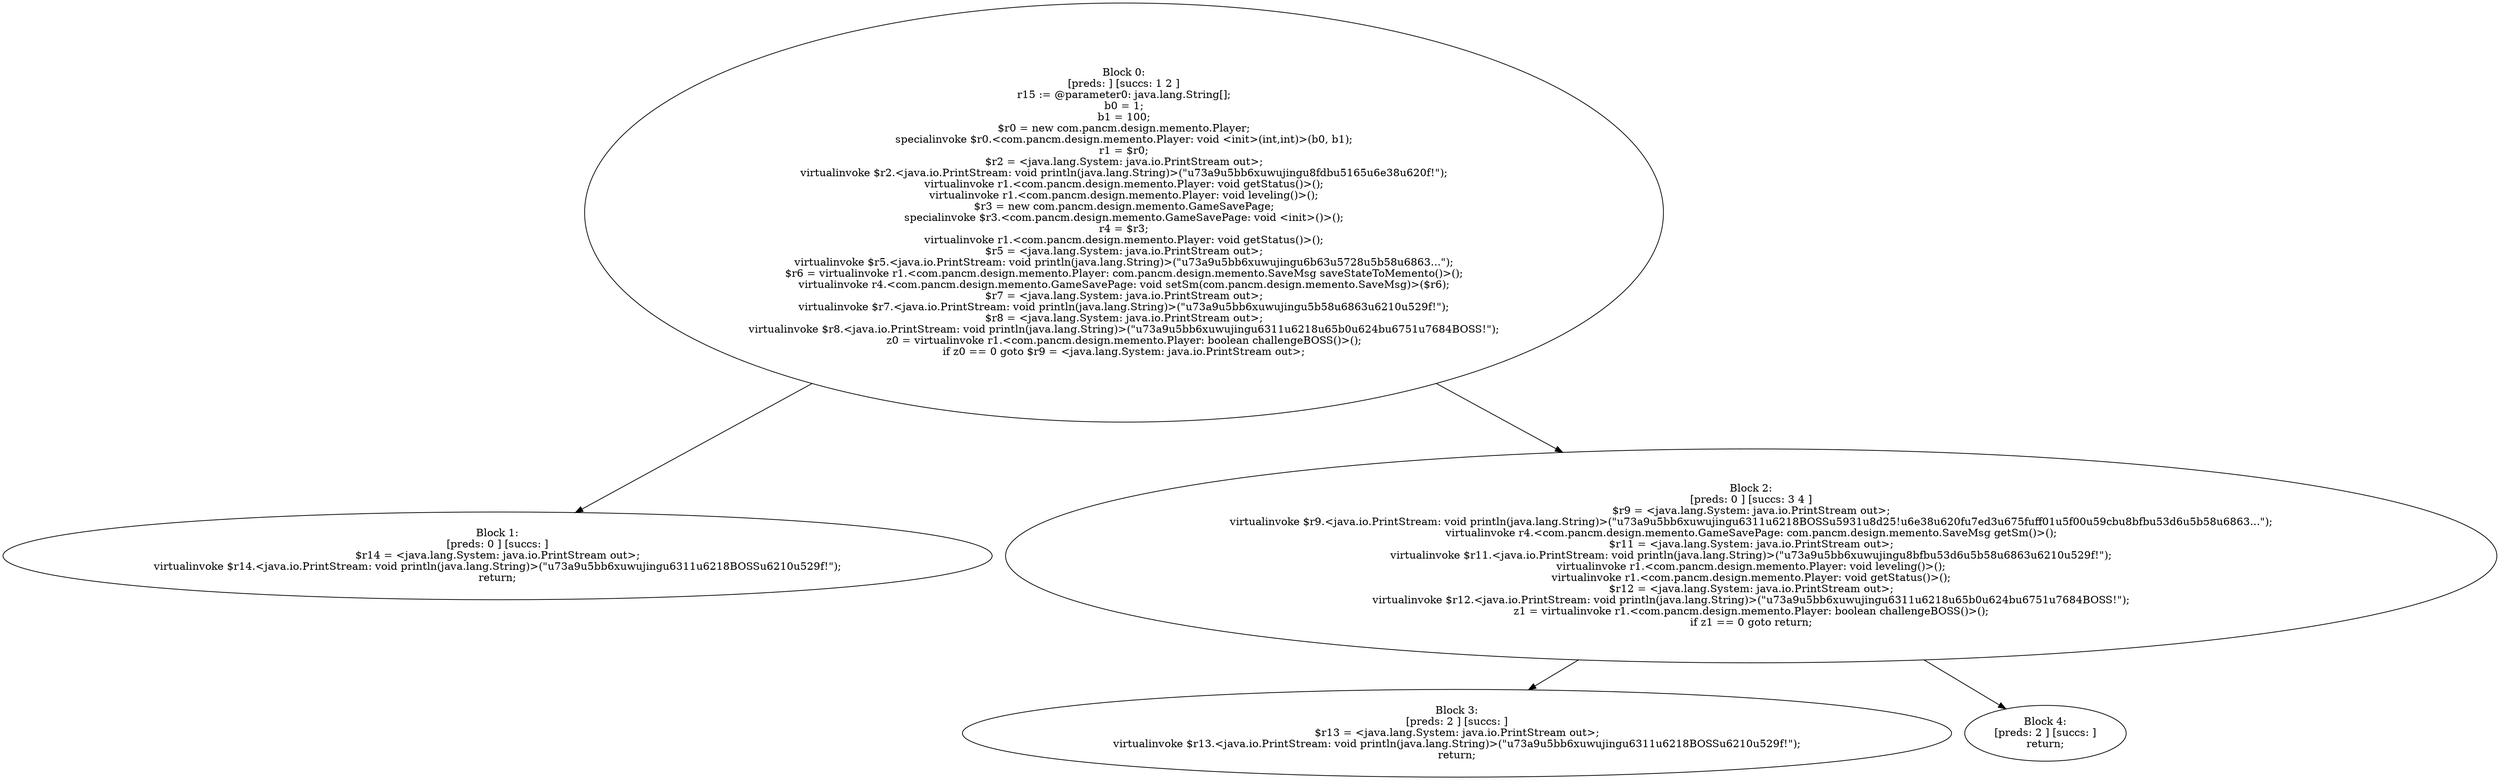digraph "unitGraph" {
    "Block 0:
[preds: ] [succs: 1 2 ]
r15 := @parameter0: java.lang.String[];
b0 = 1;
b1 = 100;
$r0 = new com.pancm.design.memento.Player;
specialinvoke $r0.<com.pancm.design.memento.Player: void <init>(int,int)>(b0, b1);
r1 = $r0;
$r2 = <java.lang.System: java.io.PrintStream out>;
virtualinvoke $r2.<java.io.PrintStream: void println(java.lang.String)>(\"\u73a9\u5bb6xuwujing\u8fdb\u5165\u6e38\u620f!\");
virtualinvoke r1.<com.pancm.design.memento.Player: void getStatus()>();
virtualinvoke r1.<com.pancm.design.memento.Player: void leveling()>();
$r3 = new com.pancm.design.memento.GameSavePage;
specialinvoke $r3.<com.pancm.design.memento.GameSavePage: void <init>()>();
r4 = $r3;
virtualinvoke r1.<com.pancm.design.memento.Player: void getStatus()>();
$r5 = <java.lang.System: java.io.PrintStream out>;
virtualinvoke $r5.<java.io.PrintStream: void println(java.lang.String)>(\"\u73a9\u5bb6xuwujing\u6b63\u5728\u5b58\u6863...\");
$r6 = virtualinvoke r1.<com.pancm.design.memento.Player: com.pancm.design.memento.SaveMsg saveStateToMemento()>();
virtualinvoke r4.<com.pancm.design.memento.GameSavePage: void setSm(com.pancm.design.memento.SaveMsg)>($r6);
$r7 = <java.lang.System: java.io.PrintStream out>;
virtualinvoke $r7.<java.io.PrintStream: void println(java.lang.String)>(\"\u73a9\u5bb6xuwujing\u5b58\u6863\u6210\u529f!\");
$r8 = <java.lang.System: java.io.PrintStream out>;
virtualinvoke $r8.<java.io.PrintStream: void println(java.lang.String)>(\"\u73a9\u5bb6xuwujing\u6311\u6218\u65b0\u624b\u6751\u7684BOSS!\");
z0 = virtualinvoke r1.<com.pancm.design.memento.Player: boolean challengeBOSS()>();
if z0 == 0 goto $r9 = <java.lang.System: java.io.PrintStream out>;
"
    "Block 1:
[preds: 0 ] [succs: ]
$r14 = <java.lang.System: java.io.PrintStream out>;
virtualinvoke $r14.<java.io.PrintStream: void println(java.lang.String)>(\"\u73a9\u5bb6xuwujing\u6311\u6218BOSS\u6210\u529f!\");
return;
"
    "Block 2:
[preds: 0 ] [succs: 3 4 ]
$r9 = <java.lang.System: java.io.PrintStream out>;
virtualinvoke $r9.<java.io.PrintStream: void println(java.lang.String)>(\"\u73a9\u5bb6xuwujing\u6311\u6218BOSS\u5931\u8d25!\u6e38\u620f\u7ed3\u675f\uff01\u5f00\u59cb\u8bfb\u53d6\u5b58\u6863...\");
virtualinvoke r4.<com.pancm.design.memento.GameSavePage: com.pancm.design.memento.SaveMsg getSm()>();
$r11 = <java.lang.System: java.io.PrintStream out>;
virtualinvoke $r11.<java.io.PrintStream: void println(java.lang.String)>(\"\u73a9\u5bb6xuwujing\u8bfb\u53d6\u5b58\u6863\u6210\u529f!\");
virtualinvoke r1.<com.pancm.design.memento.Player: void leveling()>();
virtualinvoke r1.<com.pancm.design.memento.Player: void getStatus()>();
$r12 = <java.lang.System: java.io.PrintStream out>;
virtualinvoke $r12.<java.io.PrintStream: void println(java.lang.String)>(\"\u73a9\u5bb6xuwujing\u6311\u6218\u65b0\u624b\u6751\u7684BOSS!\");
z1 = virtualinvoke r1.<com.pancm.design.memento.Player: boolean challengeBOSS()>();
if z1 == 0 goto return;
"
    "Block 3:
[preds: 2 ] [succs: ]
$r13 = <java.lang.System: java.io.PrintStream out>;
virtualinvoke $r13.<java.io.PrintStream: void println(java.lang.String)>(\"\u73a9\u5bb6xuwujing\u6311\u6218BOSS\u6210\u529f!\");
return;
"
    "Block 4:
[preds: 2 ] [succs: ]
return;
"
    "Block 0:
[preds: ] [succs: 1 2 ]
r15 := @parameter0: java.lang.String[];
b0 = 1;
b1 = 100;
$r0 = new com.pancm.design.memento.Player;
specialinvoke $r0.<com.pancm.design.memento.Player: void <init>(int,int)>(b0, b1);
r1 = $r0;
$r2 = <java.lang.System: java.io.PrintStream out>;
virtualinvoke $r2.<java.io.PrintStream: void println(java.lang.String)>(\"\u73a9\u5bb6xuwujing\u8fdb\u5165\u6e38\u620f!\");
virtualinvoke r1.<com.pancm.design.memento.Player: void getStatus()>();
virtualinvoke r1.<com.pancm.design.memento.Player: void leveling()>();
$r3 = new com.pancm.design.memento.GameSavePage;
specialinvoke $r3.<com.pancm.design.memento.GameSavePage: void <init>()>();
r4 = $r3;
virtualinvoke r1.<com.pancm.design.memento.Player: void getStatus()>();
$r5 = <java.lang.System: java.io.PrintStream out>;
virtualinvoke $r5.<java.io.PrintStream: void println(java.lang.String)>(\"\u73a9\u5bb6xuwujing\u6b63\u5728\u5b58\u6863...\");
$r6 = virtualinvoke r1.<com.pancm.design.memento.Player: com.pancm.design.memento.SaveMsg saveStateToMemento()>();
virtualinvoke r4.<com.pancm.design.memento.GameSavePage: void setSm(com.pancm.design.memento.SaveMsg)>($r6);
$r7 = <java.lang.System: java.io.PrintStream out>;
virtualinvoke $r7.<java.io.PrintStream: void println(java.lang.String)>(\"\u73a9\u5bb6xuwujing\u5b58\u6863\u6210\u529f!\");
$r8 = <java.lang.System: java.io.PrintStream out>;
virtualinvoke $r8.<java.io.PrintStream: void println(java.lang.String)>(\"\u73a9\u5bb6xuwujing\u6311\u6218\u65b0\u624b\u6751\u7684BOSS!\");
z0 = virtualinvoke r1.<com.pancm.design.memento.Player: boolean challengeBOSS()>();
if z0 == 0 goto $r9 = <java.lang.System: java.io.PrintStream out>;
"->"Block 1:
[preds: 0 ] [succs: ]
$r14 = <java.lang.System: java.io.PrintStream out>;
virtualinvoke $r14.<java.io.PrintStream: void println(java.lang.String)>(\"\u73a9\u5bb6xuwujing\u6311\u6218BOSS\u6210\u529f!\");
return;
";
    "Block 0:
[preds: ] [succs: 1 2 ]
r15 := @parameter0: java.lang.String[];
b0 = 1;
b1 = 100;
$r0 = new com.pancm.design.memento.Player;
specialinvoke $r0.<com.pancm.design.memento.Player: void <init>(int,int)>(b0, b1);
r1 = $r0;
$r2 = <java.lang.System: java.io.PrintStream out>;
virtualinvoke $r2.<java.io.PrintStream: void println(java.lang.String)>(\"\u73a9\u5bb6xuwujing\u8fdb\u5165\u6e38\u620f!\");
virtualinvoke r1.<com.pancm.design.memento.Player: void getStatus()>();
virtualinvoke r1.<com.pancm.design.memento.Player: void leveling()>();
$r3 = new com.pancm.design.memento.GameSavePage;
specialinvoke $r3.<com.pancm.design.memento.GameSavePage: void <init>()>();
r4 = $r3;
virtualinvoke r1.<com.pancm.design.memento.Player: void getStatus()>();
$r5 = <java.lang.System: java.io.PrintStream out>;
virtualinvoke $r5.<java.io.PrintStream: void println(java.lang.String)>(\"\u73a9\u5bb6xuwujing\u6b63\u5728\u5b58\u6863...\");
$r6 = virtualinvoke r1.<com.pancm.design.memento.Player: com.pancm.design.memento.SaveMsg saveStateToMemento()>();
virtualinvoke r4.<com.pancm.design.memento.GameSavePage: void setSm(com.pancm.design.memento.SaveMsg)>($r6);
$r7 = <java.lang.System: java.io.PrintStream out>;
virtualinvoke $r7.<java.io.PrintStream: void println(java.lang.String)>(\"\u73a9\u5bb6xuwujing\u5b58\u6863\u6210\u529f!\");
$r8 = <java.lang.System: java.io.PrintStream out>;
virtualinvoke $r8.<java.io.PrintStream: void println(java.lang.String)>(\"\u73a9\u5bb6xuwujing\u6311\u6218\u65b0\u624b\u6751\u7684BOSS!\");
z0 = virtualinvoke r1.<com.pancm.design.memento.Player: boolean challengeBOSS()>();
if z0 == 0 goto $r9 = <java.lang.System: java.io.PrintStream out>;
"->"Block 2:
[preds: 0 ] [succs: 3 4 ]
$r9 = <java.lang.System: java.io.PrintStream out>;
virtualinvoke $r9.<java.io.PrintStream: void println(java.lang.String)>(\"\u73a9\u5bb6xuwujing\u6311\u6218BOSS\u5931\u8d25!\u6e38\u620f\u7ed3\u675f\uff01\u5f00\u59cb\u8bfb\u53d6\u5b58\u6863...\");
virtualinvoke r4.<com.pancm.design.memento.GameSavePage: com.pancm.design.memento.SaveMsg getSm()>();
$r11 = <java.lang.System: java.io.PrintStream out>;
virtualinvoke $r11.<java.io.PrintStream: void println(java.lang.String)>(\"\u73a9\u5bb6xuwujing\u8bfb\u53d6\u5b58\u6863\u6210\u529f!\");
virtualinvoke r1.<com.pancm.design.memento.Player: void leveling()>();
virtualinvoke r1.<com.pancm.design.memento.Player: void getStatus()>();
$r12 = <java.lang.System: java.io.PrintStream out>;
virtualinvoke $r12.<java.io.PrintStream: void println(java.lang.String)>(\"\u73a9\u5bb6xuwujing\u6311\u6218\u65b0\u624b\u6751\u7684BOSS!\");
z1 = virtualinvoke r1.<com.pancm.design.memento.Player: boolean challengeBOSS()>();
if z1 == 0 goto return;
";
    "Block 2:
[preds: 0 ] [succs: 3 4 ]
$r9 = <java.lang.System: java.io.PrintStream out>;
virtualinvoke $r9.<java.io.PrintStream: void println(java.lang.String)>(\"\u73a9\u5bb6xuwujing\u6311\u6218BOSS\u5931\u8d25!\u6e38\u620f\u7ed3\u675f\uff01\u5f00\u59cb\u8bfb\u53d6\u5b58\u6863...\");
virtualinvoke r4.<com.pancm.design.memento.GameSavePage: com.pancm.design.memento.SaveMsg getSm()>();
$r11 = <java.lang.System: java.io.PrintStream out>;
virtualinvoke $r11.<java.io.PrintStream: void println(java.lang.String)>(\"\u73a9\u5bb6xuwujing\u8bfb\u53d6\u5b58\u6863\u6210\u529f!\");
virtualinvoke r1.<com.pancm.design.memento.Player: void leveling()>();
virtualinvoke r1.<com.pancm.design.memento.Player: void getStatus()>();
$r12 = <java.lang.System: java.io.PrintStream out>;
virtualinvoke $r12.<java.io.PrintStream: void println(java.lang.String)>(\"\u73a9\u5bb6xuwujing\u6311\u6218\u65b0\u624b\u6751\u7684BOSS!\");
z1 = virtualinvoke r1.<com.pancm.design.memento.Player: boolean challengeBOSS()>();
if z1 == 0 goto return;
"->"Block 3:
[preds: 2 ] [succs: ]
$r13 = <java.lang.System: java.io.PrintStream out>;
virtualinvoke $r13.<java.io.PrintStream: void println(java.lang.String)>(\"\u73a9\u5bb6xuwujing\u6311\u6218BOSS\u6210\u529f!\");
return;
";
    "Block 2:
[preds: 0 ] [succs: 3 4 ]
$r9 = <java.lang.System: java.io.PrintStream out>;
virtualinvoke $r9.<java.io.PrintStream: void println(java.lang.String)>(\"\u73a9\u5bb6xuwujing\u6311\u6218BOSS\u5931\u8d25!\u6e38\u620f\u7ed3\u675f\uff01\u5f00\u59cb\u8bfb\u53d6\u5b58\u6863...\");
virtualinvoke r4.<com.pancm.design.memento.GameSavePage: com.pancm.design.memento.SaveMsg getSm()>();
$r11 = <java.lang.System: java.io.PrintStream out>;
virtualinvoke $r11.<java.io.PrintStream: void println(java.lang.String)>(\"\u73a9\u5bb6xuwujing\u8bfb\u53d6\u5b58\u6863\u6210\u529f!\");
virtualinvoke r1.<com.pancm.design.memento.Player: void leveling()>();
virtualinvoke r1.<com.pancm.design.memento.Player: void getStatus()>();
$r12 = <java.lang.System: java.io.PrintStream out>;
virtualinvoke $r12.<java.io.PrintStream: void println(java.lang.String)>(\"\u73a9\u5bb6xuwujing\u6311\u6218\u65b0\u624b\u6751\u7684BOSS!\");
z1 = virtualinvoke r1.<com.pancm.design.memento.Player: boolean challengeBOSS()>();
if z1 == 0 goto return;
"->"Block 4:
[preds: 2 ] [succs: ]
return;
";
}
